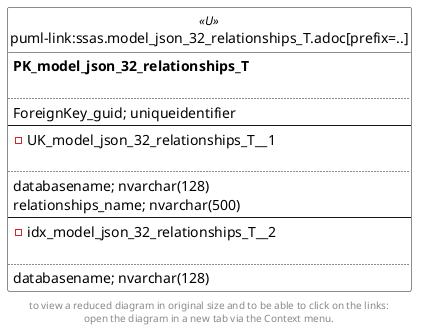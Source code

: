 @startuml
left to right direction
'top to bottom direction
hide circle
'avoide "." issues:
set namespaceSeparator none


skinparam class {
  BackgroundColor White
  BackgroundColor<<FN>> Yellow
  BackgroundColor<<FS>> Yellow
  BackgroundColor<<FT>> LightGray
  BackgroundColor<<IF>> Yellow
  BackgroundColor<<IS>> Yellow
  BackgroundColor<<P>> Aqua
  BackgroundColor<<PC>> Aqua
  BackgroundColor<<SN>> Yellow
  BackgroundColor<<SO>> SlateBlue
  BackgroundColor<<TF>> LightGray
  BackgroundColor<<TR>> Tomato
  BackgroundColor<<U>> White
  BackgroundColor<<V>> WhiteSmoke
  BackgroundColor<<X>> Aqua
}


entity "puml-link:ssas.model_json_32_relationships_T.adoc[prefix=..]" as ssas.model_json_32_relationships_T << U >> {
**PK_model_json_32_relationships_T**

..
ForeignKey_guid; uniqueidentifier
--
- UK_model_json_32_relationships_T__1

..
databasename; nvarchar(128)
relationships_name; nvarchar(500)
--
- idx_model_json_32_relationships_T__2

..
databasename; nvarchar(128)
}


footer
to view a reduced diagram in original size and to be able to click on the links:
open the diagram in a new tab via the Context menu.
end footer

@enduml

